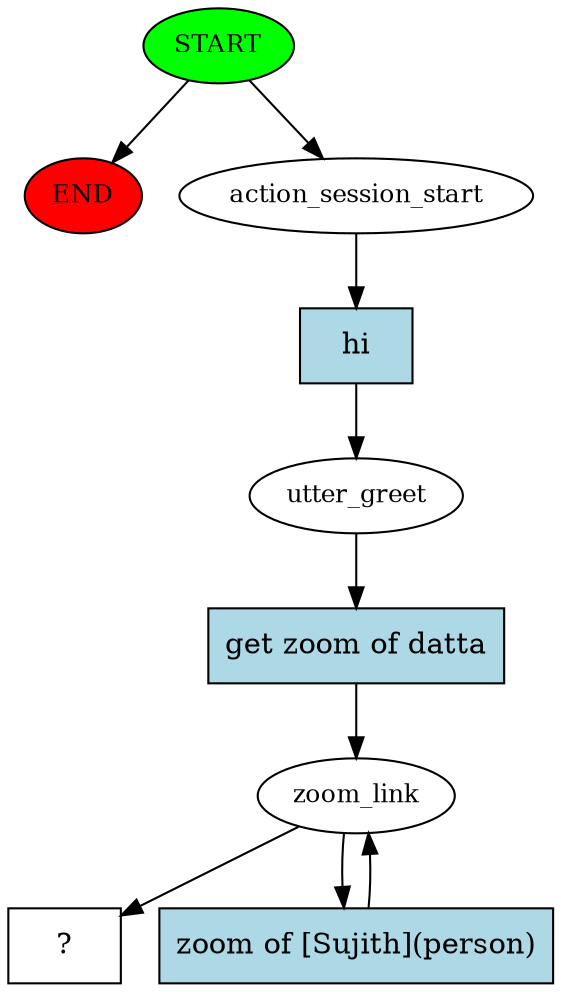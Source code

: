 digraph  {
0 [class="start active", fillcolor=green, fontsize=12, label=START, style=filled];
"-1" [class=end, fillcolor=red, fontsize=12, label=END, style=filled];
1 [class=active, fontsize=12, label=action_session_start];
2 [class=active, fontsize=12, label=utter_greet];
3 [class=active, fontsize=12, label=zoom_link];
8 [class="intent dashed active", label="  ?  ", shape=rect];
9 [class="intent active", fillcolor=lightblue, label=hi, shape=rect, style=filled];
10 [class="intent active", fillcolor=lightblue, label="get zoom of datta", shape=rect, style=filled];
11 [class="intent active", fillcolor=lightblue, label="zoom of [Sujith](person)", shape=rect, style=filled];
0 -> "-1"  [class="", key=NONE, label=""];
0 -> 1  [class=active, key=NONE, label=""];
1 -> 9  [class=active, key=0];
2 -> 10  [class=active, key=0];
3 -> 8  [class=active, key=NONE, label=""];
3 -> 11  [class=active, key=0];
9 -> 2  [class=active, key=0];
10 -> 3  [class=active, key=0];
11 -> 3  [class=active, key=0];
}
